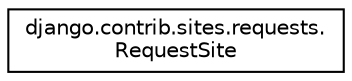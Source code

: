 digraph "Graphical Class Hierarchy"
{
 // LATEX_PDF_SIZE
  edge [fontname="Helvetica",fontsize="10",labelfontname="Helvetica",labelfontsize="10"];
  node [fontname="Helvetica",fontsize="10",shape=record];
  rankdir="LR";
  Node0 [label="django.contrib.sites.requests.\lRequestSite",height=0.2,width=0.4,color="black", fillcolor="white", style="filled",URL="$classdjango_1_1contrib_1_1sites_1_1requests_1_1_request_site.html",tooltip=" "];
}
